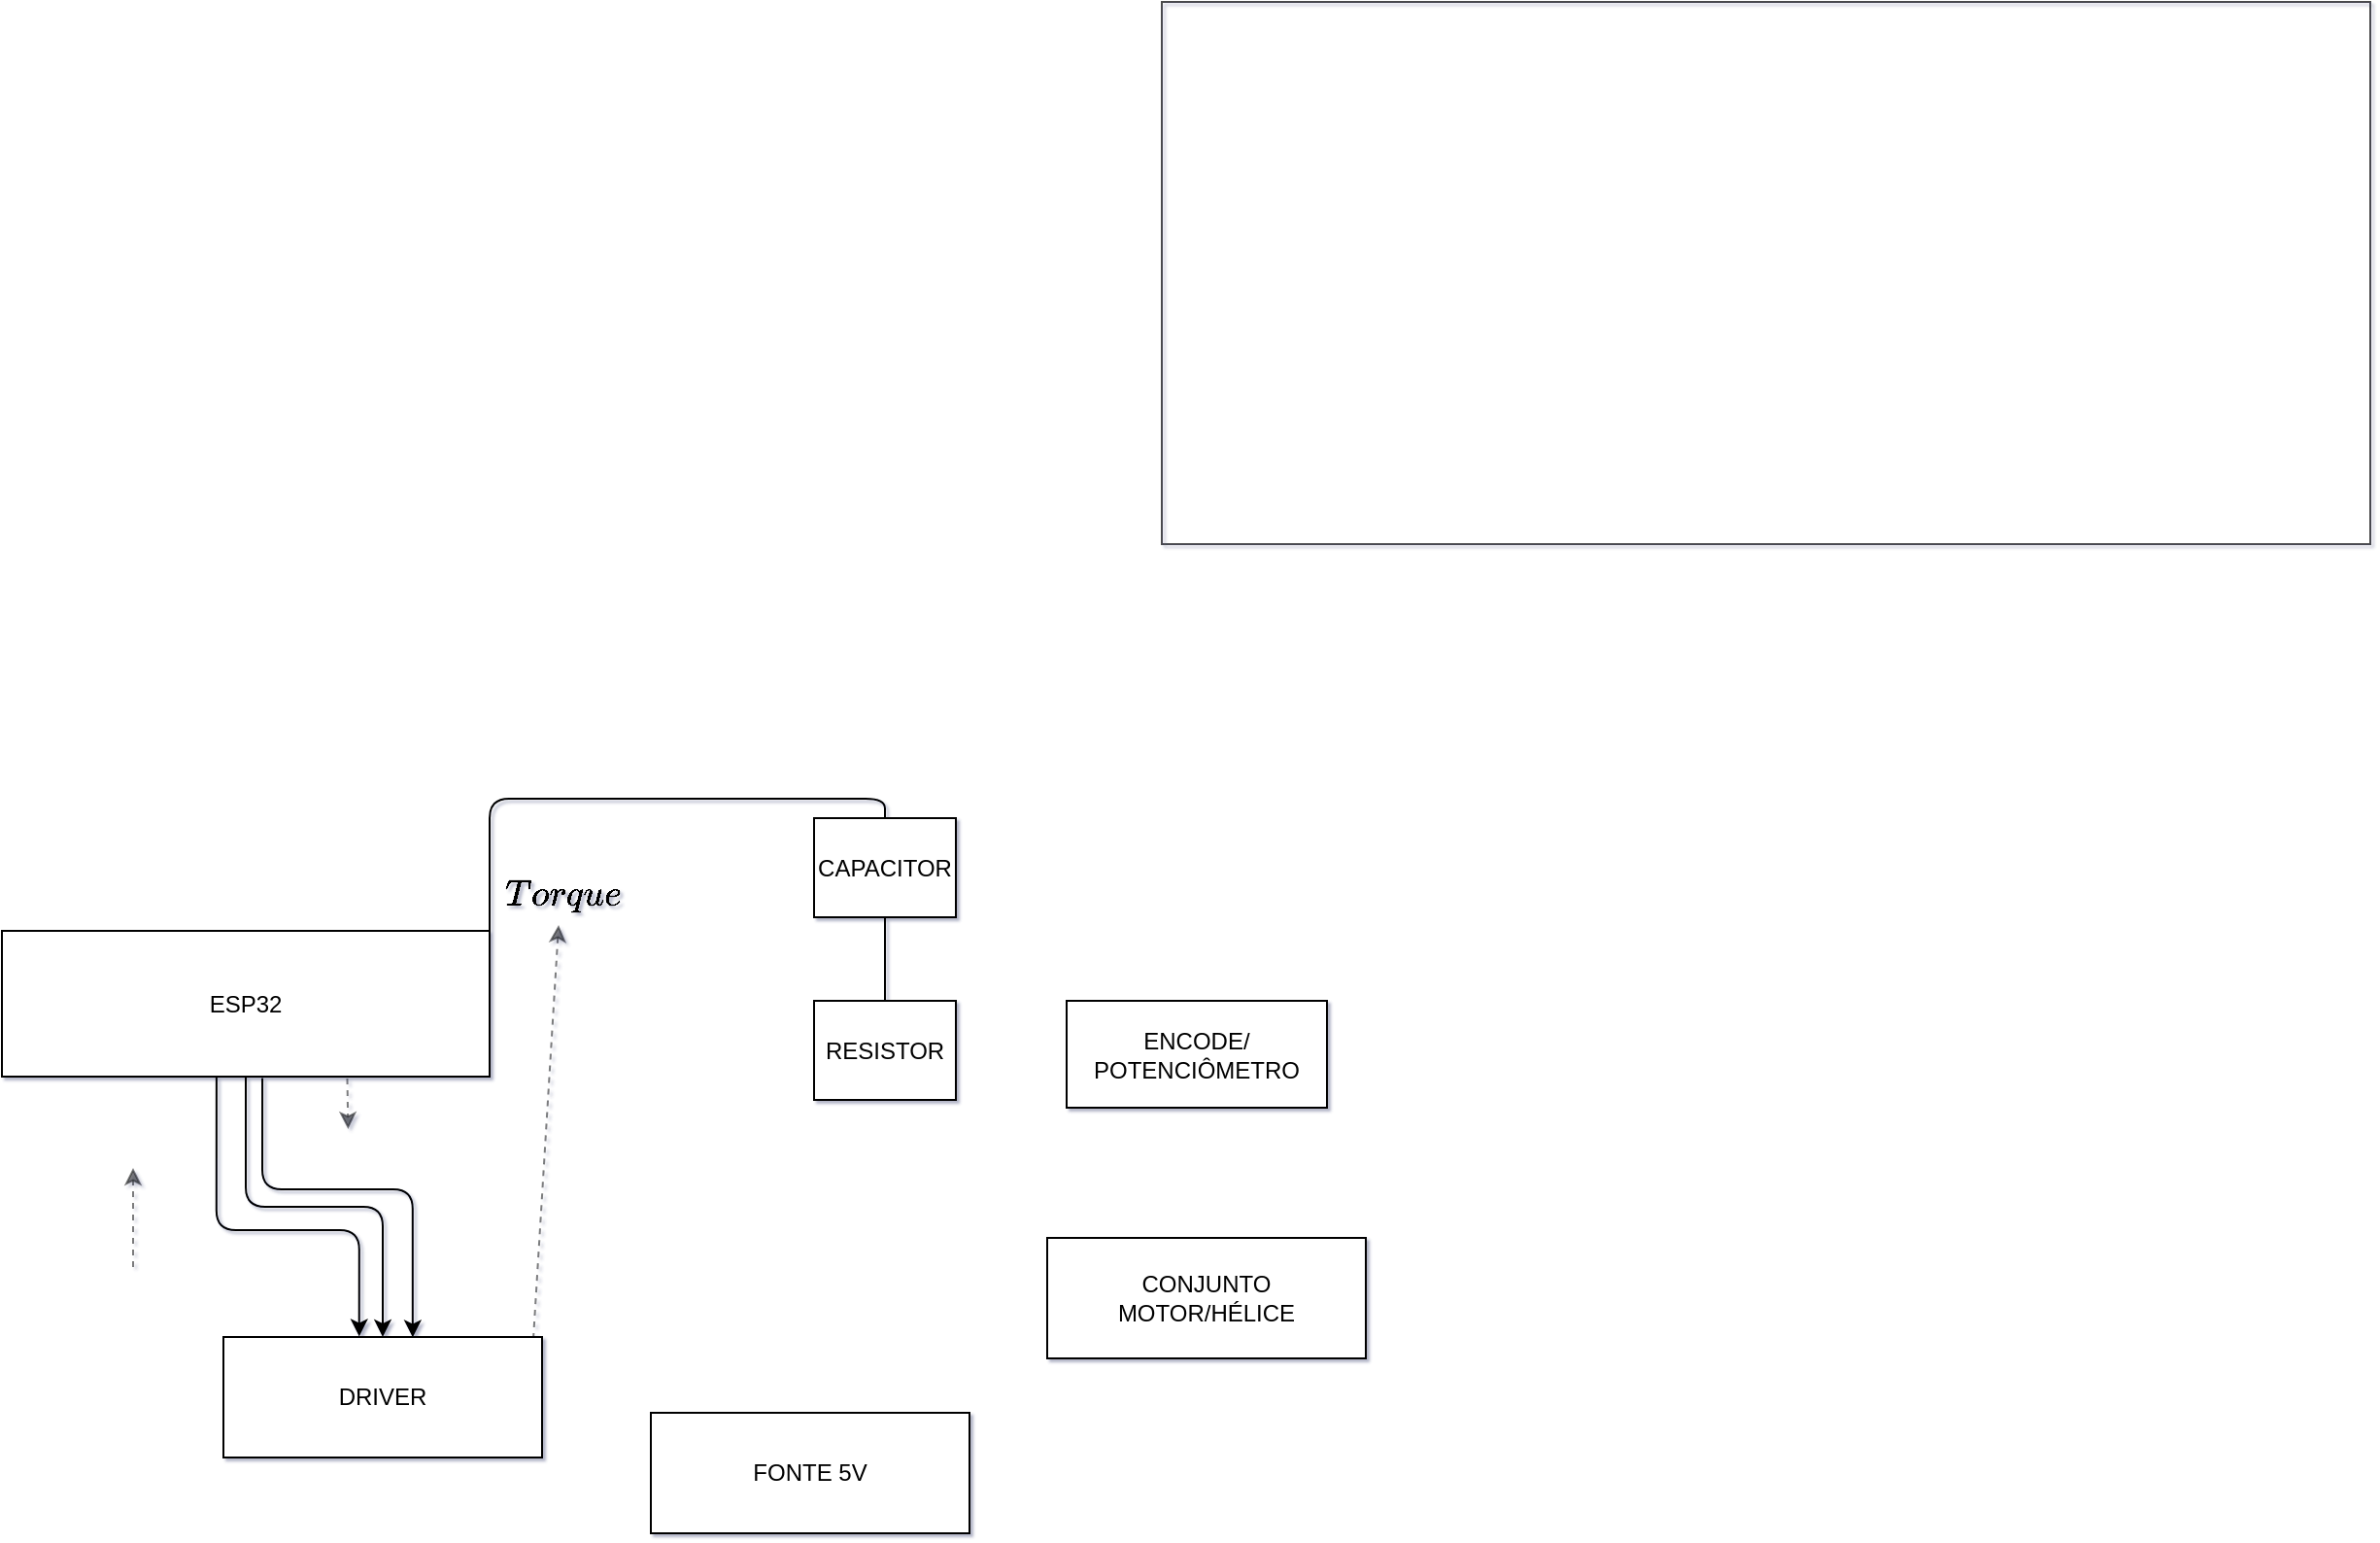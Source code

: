 <mxfile>
    <diagram id="BB-P8LQBv9p690ByxCHv" name="Página-1">
        <mxGraphModel dx="604" dy="673" grid="1" gridSize="1" guides="0" tooltips="1" connect="1" arrows="1" fold="1" page="1" pageScale="1" pageWidth="413" pageHeight="291" background="none" math="1" shadow="1">
            <root>
                <mxCell id="0"/>
                <mxCell id="1" parent="0"/>
                <mxCell id="5" value="\(Torque\)" style="text;html=1;align=center;verticalAlign=middle;resizable=0;points=[];autosize=1;strokeColor=none;fillColor=none;fontSize=16;fontStyle=0;shadow=0;" parent="1" vertex="1">
                    <mxGeometry x="362" y="403" width="87" height="32" as="geometry"/>
                </mxCell>
                <mxCell id="8" style="html=1;dashed=1;shadow=0;opacity=60;fillColor=#eeeeee;strokeColor=#242629;" parent="1" edge="1">
                    <mxGeometry relative="1" as="geometry">
                        <mxPoint x="295.25" y="484" as="sourcePoint"/>
                        <mxPoint x="296.183" y="540" as="targetPoint"/>
                    </mxGeometry>
                </mxCell>
                <mxCell id="12" style="html=1;dashed=1;shadow=0;opacity=60;fillColor=#eeeeee;strokeColor=#242629;" parent="1" edge="1">
                    <mxGeometry relative="1" as="geometry">
                        <mxPoint x="185.5" y="611" as="sourcePoint"/>
                        <mxPoint x="185.5" y="560" as="targetPoint"/>
                    </mxGeometry>
                </mxCell>
                <mxCell id="14" style="html=1;dashed=1;shadow=0;opacity=60;fillColor=#eeeeee;strokeColor=#242629;" parent="1" target="5" edge="1">
                    <mxGeometry relative="1" as="geometry">
                        <mxPoint x="376" y="605" as="targetPoint"/>
                        <mxPoint x="391.5" y="648" as="sourcePoint"/>
                    </mxGeometry>
                </mxCell>
                <mxCell id="xDvWY9CC_lDF_F3b0lNS-16" value="" style="rounded=0;whiteSpace=wrap;html=1;fillColor=none;opacity=70;" parent="1" vertex="1">
                    <mxGeometry x="715" y="-40" width="622" height="279" as="geometry"/>
                </mxCell>
                <mxCell id="25" style="edgeStyle=orthogonalEdgeStyle;html=1;exitX=0.5;exitY=1;exitDx=0;exitDy=0;entryX=0.5;entryY=0;entryDx=0;entryDy=0;" edge="1" parent="1" source="17" target="19">
                    <mxGeometry relative="1" as="geometry"/>
                </mxCell>
                <mxCell id="17" value="ESP32" style="rounded=0;whiteSpace=wrap;html=1;" vertex="1" parent="1">
                    <mxGeometry x="118" y="438" width="251" height="75" as="geometry"/>
                </mxCell>
                <mxCell id="19" value="DRIVER" style="rounded=0;whiteSpace=wrap;html=1;" vertex="1" parent="1">
                    <mxGeometry x="232" y="647" width="164" height="62" as="geometry"/>
                </mxCell>
                <mxCell id="31" style="edgeStyle=orthogonalEdgeStyle;html=1;exitX=0.5;exitY=0;exitDx=0;exitDy=0;entryX=1;entryY=0;entryDx=0;entryDy=0;endArrow=none;endFill=0;" edge="1" parent="1" source="21" target="17">
                    <mxGeometry relative="1" as="geometry"/>
                </mxCell>
                <mxCell id="21" value="CAPACITOR" style="rounded=0;whiteSpace=wrap;html=1;" vertex="1" parent="1">
                    <mxGeometry x="536" y="380" width="73" height="51" as="geometry"/>
                </mxCell>
                <mxCell id="22" value="FONTE 5V" style="rounded=0;whiteSpace=wrap;html=1;" vertex="1" parent="1">
                    <mxGeometry x="452" y="686" width="164" height="62" as="geometry"/>
                </mxCell>
                <mxCell id="23" value="CONJUNTO &lt;br&gt;MOTOR/HÉLICE" style="rounded=0;whiteSpace=wrap;html=1;" vertex="1" parent="1">
                    <mxGeometry x="656" y="596" width="164" height="62" as="geometry"/>
                </mxCell>
                <mxCell id="24" value="ENCODE/&lt;br&gt;POTENCIÔMETRO" style="rounded=0;whiteSpace=wrap;html=1;" vertex="1" parent="1">
                    <mxGeometry x="666" y="474" width="134" height="55" as="geometry"/>
                </mxCell>
                <mxCell id="26" style="edgeStyle=orthogonalEdgeStyle;html=1;exitX=0.44;exitY=1.005;exitDx=0;exitDy=0;exitPerimeter=0;entryX=0.426;entryY=-0.005;entryDx=0;entryDy=0;entryPerimeter=0;" edge="1" parent="1" source="17" target="19">
                    <mxGeometry relative="1" as="geometry">
                        <mxPoint x="239" y="514" as="sourcePoint"/>
                        <mxPoint x="315" y="648" as="targetPoint"/>
                        <Array as="points">
                            <mxPoint x="228" y="592"/>
                            <mxPoint x="302" y="592"/>
                        </Array>
                    </mxGeometry>
                </mxCell>
                <mxCell id="27" style="edgeStyle=orthogonalEdgeStyle;html=1;exitX=0.534;exitY=1.01;exitDx=0;exitDy=0;entryX=0.594;entryY=0.003;entryDx=0;entryDy=0;exitPerimeter=0;entryPerimeter=0;" edge="1" parent="1" source="17" target="19">
                    <mxGeometry relative="1" as="geometry">
                        <mxPoint x="244.5" y="514" as="sourcePoint"/>
                        <mxPoint x="315" y="648" as="targetPoint"/>
                        <Array as="points">
                            <mxPoint x="252" y="571"/>
                            <mxPoint x="329" y="571"/>
                        </Array>
                    </mxGeometry>
                </mxCell>
                <mxCell id="29" style="edgeStyle=orthogonalEdgeStyle;html=1;exitX=0.5;exitY=0;exitDx=0;exitDy=0;entryX=0.5;entryY=1;entryDx=0;entryDy=0;endArrow=none;endFill=0;" edge="1" parent="1" source="28" target="21">
                    <mxGeometry relative="1" as="geometry"/>
                </mxCell>
                <mxCell id="28" value="RESISTOR" style="rounded=0;whiteSpace=wrap;html=1;" vertex="1" parent="1">
                    <mxGeometry x="536" y="474" width="73" height="51" as="geometry"/>
                </mxCell>
            </root>
        </mxGraphModel>
    </diagram>
</mxfile>